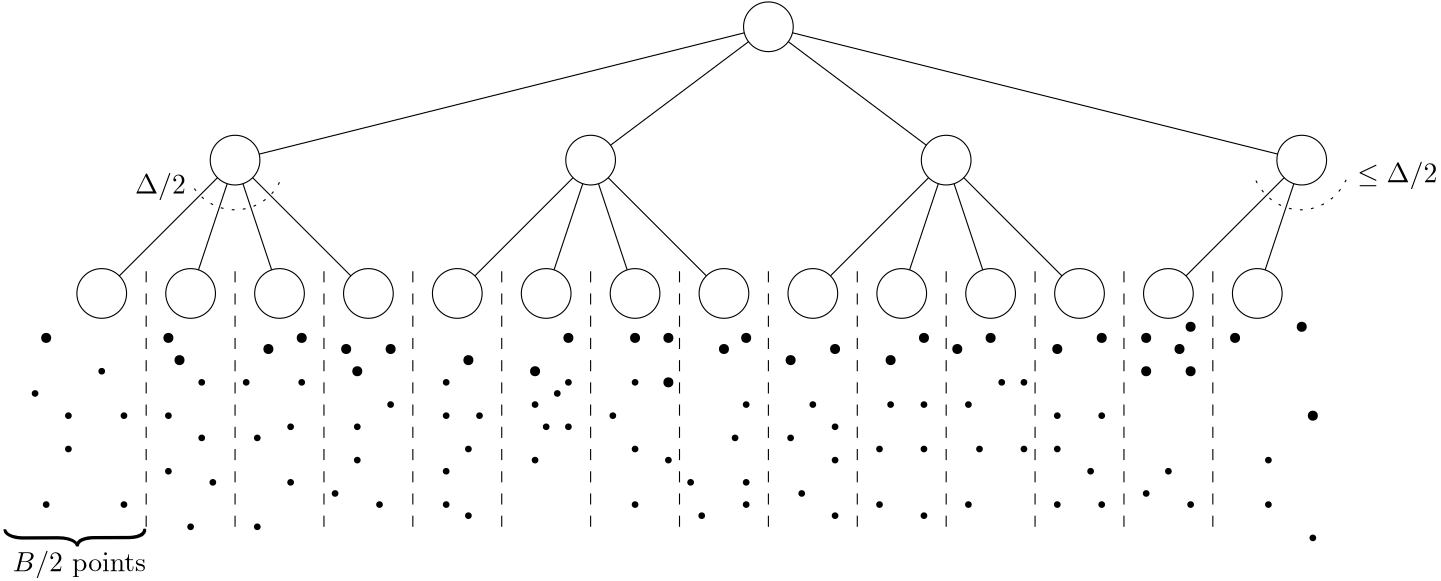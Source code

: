 <?xml version="1.0"?>
<!DOCTYPE ipe SYSTEM "ipe.dtd">
<ipe version="70107" creator="Ipe 7.2.2">
<info created="D:20160506222515" modified="D:20160601150608"/>
<ipestyle name="basic">
<symbol name="arrow/arc(spx)">
<path stroke="sym-stroke" fill="sym-stroke" pen="sym-pen">
0 0 m
-1 0.333 l
-1 -0.333 l
h
</path>
</symbol>
<symbol name="arrow/farc(spx)">
<path stroke="sym-stroke" fill="white" pen="sym-pen">
0 0 m
-1 0.333 l
-1 -0.333 l
h
</path>
</symbol>
<symbol name="mark/circle(sx)" transformations="translations">
<path fill="sym-stroke">
0.6 0 0 0.6 0 0 e
0.4 0 0 0.4 0 0 e
</path>
</symbol>
<symbol name="mark/disk(sx)" transformations="translations">
<path fill="sym-stroke">
0.6 0 0 0.6 0 0 e
</path>
</symbol>
<symbol name="mark/fdisk(sfx)" transformations="translations">
<group>
<path fill="sym-fill">
0.5 0 0 0.5 0 0 e
</path>
<path fill="sym-stroke" fillrule="eofill">
0.6 0 0 0.6 0 0 e
0.4 0 0 0.4 0 0 e
</path>
</group>
</symbol>
<symbol name="mark/box(sx)" transformations="translations">
<path fill="sym-stroke" fillrule="eofill">
-0.6 -0.6 m
0.6 -0.6 l
0.6 0.6 l
-0.6 0.6 l
h
-0.4 -0.4 m
0.4 -0.4 l
0.4 0.4 l
-0.4 0.4 l
h
</path>
</symbol>
<symbol name="mark/square(sx)" transformations="translations">
<path fill="sym-stroke">
-0.6 -0.6 m
0.6 -0.6 l
0.6 0.6 l
-0.6 0.6 l
h
</path>
</symbol>
<symbol name="mark/fsquare(sfx)" transformations="translations">
<group>
<path fill="sym-fill">
-0.5 -0.5 m
0.5 -0.5 l
0.5 0.5 l
-0.5 0.5 l
h
</path>
<path fill="sym-stroke" fillrule="eofill">
-0.6 -0.6 m
0.6 -0.6 l
0.6 0.6 l
-0.6 0.6 l
h
-0.4 -0.4 m
0.4 -0.4 l
0.4 0.4 l
-0.4 0.4 l
h
</path>
</group>
</symbol>
<symbol name="mark/cross(sx)" transformations="translations">
<group>
<path fill="sym-stroke">
-0.43 -0.57 m
0.57 0.43 l
0.43 0.57 l
-0.57 -0.43 l
h
</path>
<path fill="sym-stroke">
-0.43 0.57 m
0.57 -0.43 l
0.43 -0.57 l
-0.57 0.43 l
h
</path>
</group>
</symbol>
<symbol name="arrow/fnormal(spx)">
<path stroke="sym-stroke" fill="white" pen="sym-pen">
0 0 m
-1 0.333 l
-1 -0.333 l
h
</path>
</symbol>
<symbol name="arrow/pointed(spx)">
<path stroke="sym-stroke" fill="sym-stroke" pen="sym-pen">
0 0 m
-1 0.333 l
-0.8 0 l
-1 -0.333 l
h
</path>
</symbol>
<symbol name="arrow/fpointed(spx)">
<path stroke="sym-stroke" fill="white" pen="sym-pen">
0 0 m
-1 0.333 l
-0.8 0 l
-1 -0.333 l
h
</path>
</symbol>
<symbol name="arrow/linear(spx)">
<path stroke="sym-stroke" pen="sym-pen">
-1 0.333 m
0 0 l
-1 -0.333 l
</path>
</symbol>
<symbol name="arrow/fdouble(spx)">
<path stroke="sym-stroke" fill="white" pen="sym-pen">
0 0 m
-1 0.333 l
-1 -0.333 l
h
-1 0 m
-2 0.333 l
-2 -0.333 l
h
</path>
</symbol>
<symbol name="arrow/double(spx)">
<path stroke="sym-stroke" fill="sym-stroke" pen="sym-pen">
0 0 m
-1 0.333 l
-1 -0.333 l
h
-1 0 m
-2 0.333 l
-2 -0.333 l
h
</path>
</symbol>
<pen name="heavier" value="0.8"/>
<pen name="fat" value="1.2"/>
<pen name="ultrafat" value="2"/>
<symbolsize name="large" value="5"/>
<symbolsize name="small" value="2"/>
<symbolsize name="tiny" value="1.1"/>
<arrowsize name="large" value="10"/>
<arrowsize name="small" value="5"/>
<arrowsize name="tiny" value="3"/>
<color name="red" value="1 0 0"/>
<color name="green" value="0 1 0"/>
<color name="blue" value="0 0 1"/>
<color name="yellow" value="1 1 0"/>
<color name="orange" value="1 0.647 0"/>
<color name="gold" value="1 0.843 0"/>
<color name="purple" value="0.627 0.125 0.941"/>
<color name="gray" value="0.745"/>
<color name="brown" value="0.647 0.165 0.165"/>
<color name="navy" value="0 0 0.502"/>
<color name="pink" value="1 0.753 0.796"/>
<color name="seagreen" value="0.18 0.545 0.341"/>
<color name="turquoise" value="0.251 0.878 0.816"/>
<color name="violet" value="0.933 0.51 0.933"/>
<color name="darkblue" value="0 0 0.545"/>
<color name="darkcyan" value="0 0.545 0.545"/>
<color name="darkgray" value="0.663"/>
<color name="darkgreen" value="0 0.392 0"/>
<color name="darkmagenta" value="0.545 0 0.545"/>
<color name="darkorange" value="1 0.549 0"/>
<color name="darkred" value="0.545 0 0"/>
<color name="lightblue" value="0.678 0.847 0.902"/>
<color name="lightcyan" value="0.878 1 1"/>
<color name="lightgray" value="0.827"/>
<color name="lightgreen" value="0.565 0.933 0.565"/>
<color name="lightyellow" value="1 1 0.878"/>
<dashstyle name="dashed" value="[4] 0"/>
<dashstyle name="dotted" value="[1 3] 0"/>
<dashstyle name="dash dotted" value="[4 2 1 2] 0"/>
<dashstyle name="dash dot dotted" value="[4 2 1 2 1 2] 0"/>
<textsize name="large" value="\large"/>
<textsize name="Large" value="\Large"/>
<textsize name="LARGE" value="\LARGE"/>
<textsize name="huge" value="\huge"/>
<textsize name="Huge" value="\Huge"/>
<textsize name="small" value="\small"/>
<textsize name="footnote" value="\footnotesize"/>
<textsize name="tiny" value="\tiny"/>
<textstyle name="center" begin="\begin{center}" end="\end{center}"/>
<textstyle name="itemize" begin="\begin{itemize}" end="\end{itemize}"/>
<textstyle name="item" begin="\begin{itemize}\item{}" end="\end{itemize}"/>
<gridsize name="4 pts" value="4"/>
<gridsize name="8 pts (~3 mm)" value="8"/>
<gridsize name="16 pts (~6 mm)" value="16"/>
<gridsize name="32 pts (~12 mm)" value="32"/>
<gridsize name="10 pts (~3.5 mm)" value="10"/>
<gridsize name="20 pts (~7 mm)" value="20"/>
<gridsize name="14 pts (~5 mm)" value="14"/>
<gridsize name="28 pts (~10 mm)" value="28"/>
<gridsize name="56 pts (~20 mm)" value="56"/>
<anglesize name="90 deg" value="90"/>
<anglesize name="60 deg" value="60"/>
<anglesize name="45 deg" value="45"/>
<anglesize name="30 deg" value="30"/>
<anglesize name="22.5 deg" value="22.5"/>
<tiling name="falling" angle="-60" step="4" width="1"/>
<tiling name="rising" angle="30" step="4" width="1"/>
</ipestyle>
<page>
<layer name="alpha"/>
<view layers="alpha" active="alpha"/>
<path layer="alpha" stroke="black">
56 552 m
104 600 l
</path>
<path stroke="black">
88 552 m
104 600 l
</path>
<path stroke="black">
120 552 m
104 600 l
</path>
<path stroke="black">
152 552 m
104 600 l
</path>
<path stroke="black">
184 552 m
232 600 l
</path>
<path stroke="black">
216 552 m
232 600 l
</path>
<path stroke="black">
248 552 m
232 600 l
</path>
<path stroke="black">
280 552 m
232 600 l
</path>
<path stroke="black">
312 552 m
360 600 l
</path>
<path stroke="black">
344 552 m
360 600 l
</path>
<path stroke="black">
376 552 m
360 600 l
</path>
<path stroke="black">
408 552 m
360 600 l
</path>
<path stroke="black">
440 552 m
488 600 l
</path>
<path stroke="black">
472 552 m
488 600 l
</path>
<path stroke="black">
104 600 m
296 648 l
</path>
<path stroke="black">
232 600 m
296 648 l
</path>
<path stroke="black">
360 600 m
296 648 l
</path>
<path stroke="black">
488 600 m
296 648 l
</path>
<path stroke="black" fill="white">
8.94427 0 0 8.94427 88 552 e
</path>
<path stroke="black" fill="white">
8.94427 0 0 8.94427 56 552 e
</path>
<path matrix="1 0 0 1 32 0" stroke="black" fill="white">
8.94427 0 0 8.94427 88 552 e
</path>
<path matrix="1 0 0 1 64 0" stroke="black" fill="white">
8.94427 0 0 8.94427 88 552 e
</path>
<path matrix="1 0 0 1 96 0" stroke="black" fill="white">
8.94427 0 0 8.94427 88 552 e
</path>
<path matrix="1 0 0 1 128 0" stroke="black" fill="white">
8.94427 0 0 8.94427 88 552 e
</path>
<path matrix="1 0 0 1 160 0" stroke="black" fill="white">
8.94427 0 0 8.94427 88 552 e
</path>
<path matrix="1 0 0 1 192 0" stroke="black" fill="white">
8.94427 0 0 8.94427 88 552 e
</path>
<path matrix="1 0 0 1 224 0" stroke="black" fill="white">
8.94427 0 0 8.94427 88 552 e
</path>
<path matrix="1 0 0 1 256 0" stroke="black" fill="white">
8.94427 0 0 8.94427 88 552 e
</path>
<path matrix="1 0 0 1 288 0" stroke="black" fill="white">
8.94427 0 0 8.94427 88 552 e
</path>
<path matrix="1 0 0 1 320 0" stroke="black" fill="white">
8.94427 0 0 8.94427 88 552 e
</path>
<path matrix="1 0 0 1 352 0" stroke="black" fill="white">
8.94427 0 0 8.94427 88 552 e
</path>
<path matrix="1 0 0 1 384 0" stroke="black" fill="white">
8.94427 0 0 8.94427 88 552 e
</path>
<path matrix="1 0 0 1 16 48" stroke="black" fill="white">
8.94427 0 0 8.94427 88 552 e
</path>
<path matrix="1 0 0 1 144 48" stroke="black" fill="white">
8.94427 0 0 8.94427 88 552 e
</path>
<path matrix="1 0 0 1 272 48" stroke="black" fill="white">
8.94427 0 0 8.94427 88 552 e
</path>
<path matrix="1 0 0 1 400 48" stroke="black" fill="white">
8.94427 0 0 8.94427 88 552 e
</path>
<path matrix="1 0 0 1 208 96" stroke="black" fill="white">
8.94427 0 0 8.94427 88 552 e
</path>
<path stroke="black" fill="white" dash="dashed">
72 560 m
72 464 l
</path>
<path stroke="black" fill="white" dash="dashed">
104 560 m
104 464 l
</path>
<path stroke="black" fill="white" dash="dashed">
136 560 m
136 464 l
</path>
<path stroke="black" fill="white" dash="dashed">
168 560 m
168 464 l
</path>
<path stroke="black" fill="white" dash="dashed">
200 560 m
200 464 l
</path>
<path stroke="black" fill="white" dash="dashed">
232 560 m
232 464 l
</path>
<path stroke="black" fill="white" dash="dashed">
264 560 m
264 464 l
</path>
<path stroke="black" fill="white" dash="dashed">
296 560 m
296 464 l
</path>
<path stroke="black" fill="white" dash="dashed">
328 560 m
328 464 l
</path>
<path stroke="black" fill="white" dash="dashed">
360 560 m
360 464 l
</path>
<path stroke="black" fill="white" dash="dashed">
392 560 m
392 464 l
</path>
<path stroke="black" fill="white" dash="dashed">
424 560 m
424 464 l
</path>
<path stroke="black" fill="white" dash="dashed">
456 560 m
456 464 l
</path>
<use name="mark/disk(sx)" pos="36 536" size="normal" stroke="black"/>
<use name="mark/disk(sx)" pos="56 524" size="small" stroke="black"/>
<use name="mark/disk(sx)" pos="44 496" size="small" stroke="black"/>
<use name="mark/disk(sx)" pos="32 516" size="small" stroke="black"/>
<use name="mark/disk(sx)" pos="64 508" size="small" stroke="black"/>
<use name="mark/disk(sx)" pos="64 476" size="small" stroke="black"/>
<use name="mark/disk(sx)" pos="36 476" size="small" stroke="black"/>
<use name="mark/disk(sx)" pos="44 508" size="small" stroke="black"/>
<use name="mark/disk(sx)" pos="80 536" size="normal" stroke="black"/>
<use name="mark/disk(sx)" pos="92 520" size="small" stroke="black"/>
<use name="mark/disk(sx)" pos="92 500" size="small" stroke="black"/>
<use name="mark/disk(sx)" pos="80 508" size="small" stroke="black"/>
<use matrix="1 0 0 1 0 4" name="mark/disk(sx)" pos="84 524" size="normal" stroke="black"/>
<use name="mark/disk(sx)" pos="96 484" size="small" stroke="black"/>
<use name="mark/disk(sx)" pos="80 488" size="small" stroke="black"/>
<use name="mark/disk(sx)" pos="88 468" size="small" stroke="black"/>
<use name="mark/disk(sx)" pos="116 532" size="normal" stroke="black"/>
<use name="mark/disk(sx)" pos="128 536" size="normal" stroke="black"/>
<use name="mark/disk(sx)" pos="128 520" size="small" stroke="black"/>
<use name="mark/disk(sx)" pos="108 520" size="small" stroke="black"/>
<use name="mark/disk(sx)" pos="112 500" size="small" stroke="black"/>
<use name="mark/disk(sx)" pos="124 504" size="small" stroke="black"/>
<use name="mark/disk(sx)" pos="124 484" size="small" stroke="black"/>
<use name="mark/disk(sx)" pos="112 468" size="small" stroke="black"/>
<use name="mark/disk(sx)" pos="144 532" size="normal" stroke="black"/>
<use name="mark/disk(sx)" pos="148 524" size="normal" stroke="black"/>
<use name="mark/disk(sx)" pos="160 532" size="normal" stroke="black"/>
<use name="mark/disk(sx)" pos="160 512" size="small" stroke="black"/>
<use name="mark/disk(sx)" pos="156 476" size="small" stroke="black"/>
<use name="mark/disk(sx)" pos="148 492" size="small" stroke="black"/>
<use name="mark/disk(sx)" pos="148 504" size="small" stroke="black"/>
<use name="mark/disk(sx)" pos="140 480" size="small" stroke="black"/>
<use name="mark/disk(sx)" pos="180 520" size="small" stroke="black"/>
<use name="mark/disk(sx)" pos="188 528" size="normal" stroke="black"/>
<use name="mark/disk(sx)" pos="188 496" size="small" stroke="black"/>
<use name="mark/disk(sx)" pos="188 472" size="small" stroke="black"/>
<use name="mark/disk(sx)" pos="180 476" size="small" stroke="black"/>
<use name="mark/disk(sx)" pos="180 488" size="small" stroke="black"/>
<use name="mark/disk(sx)" pos="180 508" size="small" stroke="black"/>
<use name="mark/disk(sx)" pos="192 508" size="small" stroke="black"/>
<use name="mark/disk(sx)" pos="212 524" size="normal" stroke="black"/>
<use name="mark/disk(sx)" pos="216 504" size="small" stroke="black"/>
<use name="mark/disk(sx)" pos="224 520" size="small" stroke="black"/>
<use name="mark/disk(sx)" pos="224 536" size="normal" stroke="black"/>
<use name="mark/disk(sx)" pos="212 512" size="small" stroke="black"/>
<use name="mark/disk(sx)" pos="212 492" size="small" stroke="black"/>
<use name="mark/disk(sx)" pos="224 504" size="small" stroke="black"/>
<use name="mark/disk(sx)" pos="220 516" size="small" stroke="black"/>
<use name="mark/disk(sx)" pos="248 536" size="normal" stroke="black"/>
<use name="mark/disk(sx)" pos="260 536" size="normal" stroke="black"/>
<use name="mark/disk(sx)" pos="260 520" size="normal" stroke="black"/>
<use name="mark/disk(sx)" pos="260 492" size="small" stroke="black"/>
<use name="mark/disk(sx)" pos="248 476" size="small" stroke="black"/>
<use name="mark/disk(sx)" pos="248 496" size="small" stroke="black"/>
<use name="mark/disk(sx)" pos="248 520" size="small" stroke="black"/>
<use name="mark/disk(sx)" pos="240 508" size="small" stroke="black"/>
<use name="mark/disk(sx)" pos="280 532" size="normal" stroke="black"/>
<use name="mark/disk(sx)" pos="288 536" size="normal" stroke="black"/>
<use name="mark/disk(sx)" pos="288 512" size="small" stroke="black"/>
<use name="mark/disk(sx)" pos="288 476" size="small" stroke="black"/>
<use name="mark/disk(sx)" pos="272 472" size="small" stroke="black"/>
<use name="mark/disk(sx)" pos="268 484" size="small" stroke="black"/>
<use name="mark/disk(sx)" pos="288 484" size="small" stroke="black"/>
<use name="mark/disk(sx)" pos="284 500" size="small" stroke="black"/>
<use name="mark/disk(sx)" pos="308 480" size="small" stroke="black"/>
<use name="mark/disk(sx)" pos="320 492" size="small" stroke="black"/>
<use name="mark/disk(sx)" pos="312 512" size="small" stroke="black"/>
<use name="mark/disk(sx)" pos="304 528" size="normal" stroke="black"/>
<use name="mark/disk(sx)" pos="304 500" size="small" stroke="black"/>
<use name="mark/disk(sx)" pos="320 472" size="small" stroke="black"/>
<use name="mark/disk(sx)" pos="320 504" size="small" stroke="black"/>
<use name="mark/disk(sx)" pos="320 532" size="normal" stroke="black"/>
<use name="mark/disk(sx)" pos="340 528" size="normal" stroke="black"/>
<use name="mark/disk(sx)" pos="352 536" size="normal" stroke="black"/>
<use name="mark/disk(sx)" pos="352 512" size="small" stroke="black"/>
<use name="mark/disk(sx)" pos="340 512" size="small" stroke="black"/>
<use name="mark/disk(sx)" pos="336 496" size="small" stroke="black"/>
<use name="mark/disk(sx)" pos="352 496" size="small" stroke="black"/>
<use name="mark/disk(sx)" pos="352 472" size="small" stroke="black"/>
<use name="mark/disk(sx)" pos="336 476" size="small" stroke="black"/>
<use name="mark/disk(sx)" pos="364 532" size="normal" stroke="black"/>
<use name="mark/disk(sx)" pos="376 536" size="normal" stroke="black"/>
<use name="mark/disk(sx)" pos="388 520" size="small" stroke="black"/>
<use name="mark/disk(sx)" pos="388 496" size="small" stroke="black"/>
<use name="mark/disk(sx)" pos="372 496" size="small" stroke="black"/>
<use name="mark/disk(sx)" pos="368 512" size="small" stroke="black"/>
<use name="mark/disk(sx)" pos="380 520" size="small" stroke="black"/>
<use name="mark/disk(sx)" pos="368 476" size="small" stroke="black"/>
<use name="mark/disk(sx)" pos="400 532" size="normal" stroke="black"/>
<use name="mark/disk(sx)" pos="416 536" size="normal" stroke="black"/>
<use name="mark/disk(sx)" pos="416 508" size="small" stroke="black"/>
<use name="mark/disk(sx)" pos="416 476" size="small" stroke="black"/>
<use name="mark/disk(sx)" pos="400 476" size="small" stroke="black"/>
<use name="mark/disk(sx)" pos="400 496" size="small" stroke="black"/>
<use name="mark/disk(sx)" pos="400 508" size="small" stroke="black"/>
<use name="mark/disk(sx)" pos="412 488" size="small" stroke="black"/>
<use name="mark/disk(sx)" pos="444 532" size="normal" stroke="black"/>
<use name="mark/disk(sx)" pos="432 536" size="normal" stroke="black"/>
<use name="mark/disk(sx)" pos="432 524" size="normal" stroke="black"/>
<use name="mark/disk(sx)" pos="448 524" size="normal" stroke="black"/>
<use name="mark/disk(sx)" pos="448 540" size="normal" stroke="black"/>
<use name="mark/disk(sx)" pos="448 476" size="small" stroke="black"/>
<use name="mark/disk(sx)" pos="432 480" size="small" stroke="black"/>
<use name="mark/disk(sx)" pos="440 488" size="small" stroke="black"/>
<use name="mark/disk(sx)" pos="464 536" size="normal" stroke="black"/>
<use name="mark/disk(sx)" pos="488 540" size="normal" stroke="black"/>
<use name="mark/disk(sx)" pos="492 508" size="normal" stroke="black"/>
<use name="mark/disk(sx)" pos="476 476" size="small" stroke="black"/>
<use name="mark/disk(sx)" pos="492 464" size="small" stroke="black"/>
<use name="mark/disk(sx)" pos="476 492" size="small" stroke="black"/>
<path stroke="black" dash="dotted">
120 592 m
17.8885 0 0 -17.8885 104 600 88 592 a
</path>
<text matrix="1 0 0 1 -60 -8" transformations="translations" pos="128 596" stroke="black" type="label" width="18.265" height="7.473" depth="2.49" valign="baseline">$\Delta / 2$</text>
<text matrix="1 0 0 1 380 -4" transformations="translations" pos="128 596" stroke="black" type="label" width="28.781" height="7.473" depth="2.49" valign="baseline">$\leq \Delta / 2$</text>
<path matrix="1.02001 0 0 1.09469 -10.0849 -55.1195" stroke="black" dash="dotted">
504 592 m
17.8885 0 0 -17.8885 488 600 472 592 a
</path>
<text matrix="-0.100397 0.722425 -2.08003 -0.00770917 1492.26 398.469" pos="92 684" stroke="black" type="label" width="12.394" height="18.587" depth="6.2" valign="baseline" size="Huge">\{</text>
<text matrix="1 0 0 1 -16 -4" pos="40 456" stroke="black" type="label" width="47.963" height="7.473" depth="2.49" valign="baseline">$B/2$ points</text>
</page>
</ipe>
